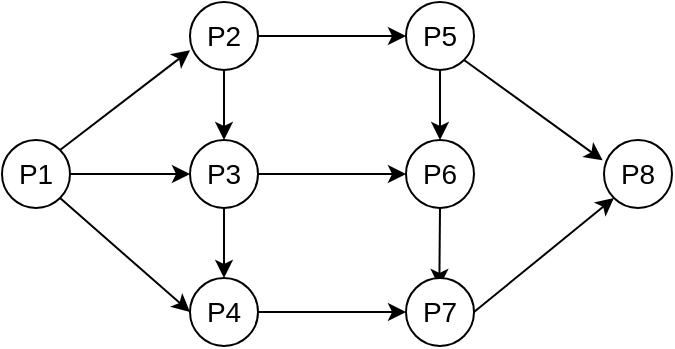 <mxfile version="21.5.2" type="github">
  <diagram name="第 1 页" id="edIoZuRB3zaZxlKi64ll">
    <mxGraphModel dx="995" dy="675" grid="0" gridSize="10" guides="1" tooltips="1" connect="1" arrows="1" fold="1" page="1" pageScale="1" pageWidth="2000" pageHeight="1400" math="0" shadow="0">
      <root>
        <mxCell id="0" />
        <mxCell id="1" parent="0" />
        <mxCell id="o-WQktu3wGAQOP888PAj-24" style="rounded=0;orthogonalLoop=1;jettySize=auto;html=1;exitX=1;exitY=0;exitDx=0;exitDy=0;entryX=0;entryY=0.711;entryDx=0;entryDy=0;entryPerimeter=0;fontSize=14;" edge="1" parent="1" source="o-WQktu3wGAQOP888PAj-13" target="o-WQktu3wGAQOP888PAj-22">
          <mxGeometry relative="1" as="geometry" />
        </mxCell>
        <mxCell id="o-WQktu3wGAQOP888PAj-27" style="edgeStyle=orthogonalEdgeStyle;rounded=0;orthogonalLoop=1;jettySize=auto;html=1;exitX=1;exitY=0.5;exitDx=0;exitDy=0;entryX=0;entryY=0.5;entryDx=0;entryDy=0;fontSize=14;" edge="1" parent="1" source="o-WQktu3wGAQOP888PAj-13" target="o-WQktu3wGAQOP888PAj-17">
          <mxGeometry relative="1" as="geometry" />
        </mxCell>
        <mxCell id="o-WQktu3wGAQOP888PAj-34" style="rounded=0;orthogonalLoop=1;jettySize=auto;html=1;exitX=1;exitY=1;exitDx=0;exitDy=0;entryX=0;entryY=0.5;entryDx=0;entryDy=0;fontSize=14;" edge="1" parent="1" source="o-WQktu3wGAQOP888PAj-13" target="o-WQktu3wGAQOP888PAj-18">
          <mxGeometry relative="1" as="geometry" />
        </mxCell>
        <mxCell id="o-WQktu3wGAQOP888PAj-13" value="P1" style="ellipse;whiteSpace=wrap;html=1;aspect=fixed;fontSize=14;" vertex="1" parent="1">
          <mxGeometry x="288" y="344" width="34" height="34" as="geometry" />
        </mxCell>
        <mxCell id="o-WQktu3wGAQOP888PAj-33" style="edgeStyle=orthogonalEdgeStyle;rounded=0;orthogonalLoop=1;jettySize=auto;html=1;exitX=0.5;exitY=1;exitDx=0;exitDy=0;fontSize=14;" edge="1" parent="1" source="o-WQktu3wGAQOP888PAj-16">
          <mxGeometry relative="1" as="geometry">
            <mxPoint x="506.667" y="417.5" as="targetPoint" />
          </mxGeometry>
        </mxCell>
        <mxCell id="o-WQktu3wGAQOP888PAj-16" value="P6" style="ellipse;whiteSpace=wrap;html=1;aspect=fixed;fontSize=14;" vertex="1" parent="1">
          <mxGeometry x="490" y="344" width="34" height="34" as="geometry" />
        </mxCell>
        <mxCell id="o-WQktu3wGAQOP888PAj-31" style="edgeStyle=orthogonalEdgeStyle;rounded=0;orthogonalLoop=1;jettySize=auto;html=1;exitX=1;exitY=0.5;exitDx=0;exitDy=0;entryX=0;entryY=0.5;entryDx=0;entryDy=0;fontSize=14;" edge="1" parent="1" source="o-WQktu3wGAQOP888PAj-17" target="o-WQktu3wGAQOP888PAj-16">
          <mxGeometry relative="1" as="geometry" />
        </mxCell>
        <mxCell id="o-WQktu3wGAQOP888PAj-32" style="edgeStyle=orthogonalEdgeStyle;rounded=0;orthogonalLoop=1;jettySize=auto;html=1;exitX=0.5;exitY=1;exitDx=0;exitDy=0;entryX=0.5;entryY=0;entryDx=0;entryDy=0;fontSize=14;" edge="1" parent="1" source="o-WQktu3wGAQOP888PAj-17" target="o-WQktu3wGAQOP888PAj-18">
          <mxGeometry relative="1" as="geometry" />
        </mxCell>
        <mxCell id="o-WQktu3wGAQOP888PAj-17" value="P3" style="ellipse;whiteSpace=wrap;html=1;aspect=fixed;fontSize=14;" vertex="1" parent="1">
          <mxGeometry x="382" y="344" width="34" height="34" as="geometry" />
        </mxCell>
        <mxCell id="o-WQktu3wGAQOP888PAj-35" style="edgeStyle=orthogonalEdgeStyle;rounded=0;orthogonalLoop=1;jettySize=auto;html=1;exitX=1;exitY=0.5;exitDx=0;exitDy=0;fontSize=14;" edge="1" parent="1" source="o-WQktu3wGAQOP888PAj-18" target="o-WQktu3wGAQOP888PAj-19">
          <mxGeometry relative="1" as="geometry" />
        </mxCell>
        <mxCell id="o-WQktu3wGAQOP888PAj-18" value="P4" style="ellipse;whiteSpace=wrap;html=1;aspect=fixed;fontSize=14;" vertex="1" parent="1">
          <mxGeometry x="382" y="413" width="34" height="34" as="geometry" />
        </mxCell>
        <mxCell id="o-WQktu3wGAQOP888PAj-36" style="rounded=0;orthogonalLoop=1;jettySize=auto;html=1;exitX=1;exitY=0.5;exitDx=0;exitDy=0;entryX=0;entryY=1;entryDx=0;entryDy=0;fontSize=14;" edge="1" parent="1" source="o-WQktu3wGAQOP888PAj-19" target="o-WQktu3wGAQOP888PAj-20">
          <mxGeometry relative="1" as="geometry" />
        </mxCell>
        <mxCell id="o-WQktu3wGAQOP888PAj-19" value="P7" style="ellipse;whiteSpace=wrap;html=1;aspect=fixed;fontSize=14;" vertex="1" parent="1">
          <mxGeometry x="490" y="413" width="34" height="34" as="geometry" />
        </mxCell>
        <mxCell id="o-WQktu3wGAQOP888PAj-20" value="P8" style="ellipse;whiteSpace=wrap;html=1;aspect=fixed;fontSize=14;" vertex="1" parent="1">
          <mxGeometry x="589" y="344" width="34" height="34" as="geometry" />
        </mxCell>
        <mxCell id="o-WQktu3wGAQOP888PAj-26" style="rounded=0;orthogonalLoop=1;jettySize=auto;html=1;exitX=1;exitY=1;exitDx=0;exitDy=0;entryX=-0.02;entryY=0.299;entryDx=0;entryDy=0;entryPerimeter=0;fontSize=14;" edge="1" parent="1" source="o-WQktu3wGAQOP888PAj-21" target="o-WQktu3wGAQOP888PAj-20">
          <mxGeometry relative="1" as="geometry" />
        </mxCell>
        <mxCell id="o-WQktu3wGAQOP888PAj-29" style="edgeStyle=orthogonalEdgeStyle;rounded=0;orthogonalLoop=1;jettySize=auto;html=1;exitX=0.5;exitY=1;exitDx=0;exitDy=0;entryX=0.5;entryY=0;entryDx=0;entryDy=0;fontSize=14;" edge="1" parent="1" source="o-WQktu3wGAQOP888PAj-21" target="o-WQktu3wGAQOP888PAj-16">
          <mxGeometry relative="1" as="geometry" />
        </mxCell>
        <mxCell id="o-WQktu3wGAQOP888PAj-21" value="P5" style="ellipse;whiteSpace=wrap;html=1;aspect=fixed;fontSize=14;" vertex="1" parent="1">
          <mxGeometry x="490" y="275" width="34" height="34" as="geometry" />
        </mxCell>
        <mxCell id="o-WQktu3wGAQOP888PAj-25" style="edgeStyle=orthogonalEdgeStyle;rounded=0;orthogonalLoop=1;jettySize=auto;html=1;exitX=1;exitY=0.5;exitDx=0;exitDy=0;entryX=0;entryY=0.5;entryDx=0;entryDy=0;fontSize=14;" edge="1" parent="1" source="o-WQktu3wGAQOP888PAj-22" target="o-WQktu3wGAQOP888PAj-21">
          <mxGeometry relative="1" as="geometry" />
        </mxCell>
        <mxCell id="o-WQktu3wGAQOP888PAj-28" style="edgeStyle=orthogonalEdgeStyle;rounded=0;orthogonalLoop=1;jettySize=auto;html=1;exitX=0.5;exitY=1;exitDx=0;exitDy=0;entryX=0.5;entryY=0;entryDx=0;entryDy=0;fontSize=14;" edge="1" parent="1" source="o-WQktu3wGAQOP888PAj-22" target="o-WQktu3wGAQOP888PAj-17">
          <mxGeometry relative="1" as="geometry" />
        </mxCell>
        <mxCell id="o-WQktu3wGAQOP888PAj-22" value="P2" style="ellipse;whiteSpace=wrap;html=1;aspect=fixed;fontSize=14;" vertex="1" parent="1">
          <mxGeometry x="382" y="275" width="34" height="34" as="geometry" />
        </mxCell>
      </root>
    </mxGraphModel>
  </diagram>
</mxfile>
